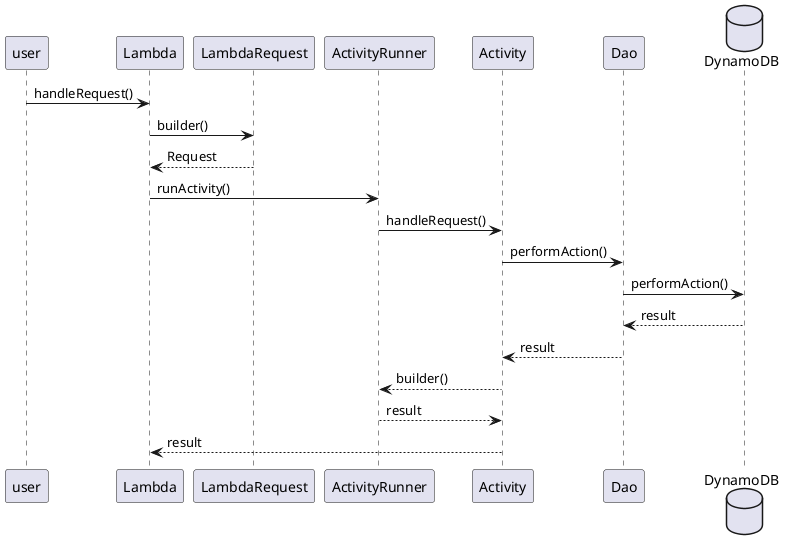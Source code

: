 @startuml

participant user
participant Lambda as Foot1
participant LambdaRequest as Foot2
participant ActivityRunner as Foot5
participant Activity as Foot3
participant Dao as Foot8
database DynamoDB as Foot4

user -> Foot1 : handleRequest()
Foot1 -> Foot2 : builder()
Foot2 --> Foot1 : Request
Foot1 -> Foot5 : runActivity()
Foot5 -> Foot3 : handleRequest()
Foot3 -> Foot8 : performAction()
Foot8 -> Foot4 : performAction()
Foot4 --> Foot8 : result
Foot8 --> Foot3 : result
Foot3 --> Foot5 : builder()
Foot5 --> Foot3 : result
Foot3 --> Foot1 : result

@enduml
